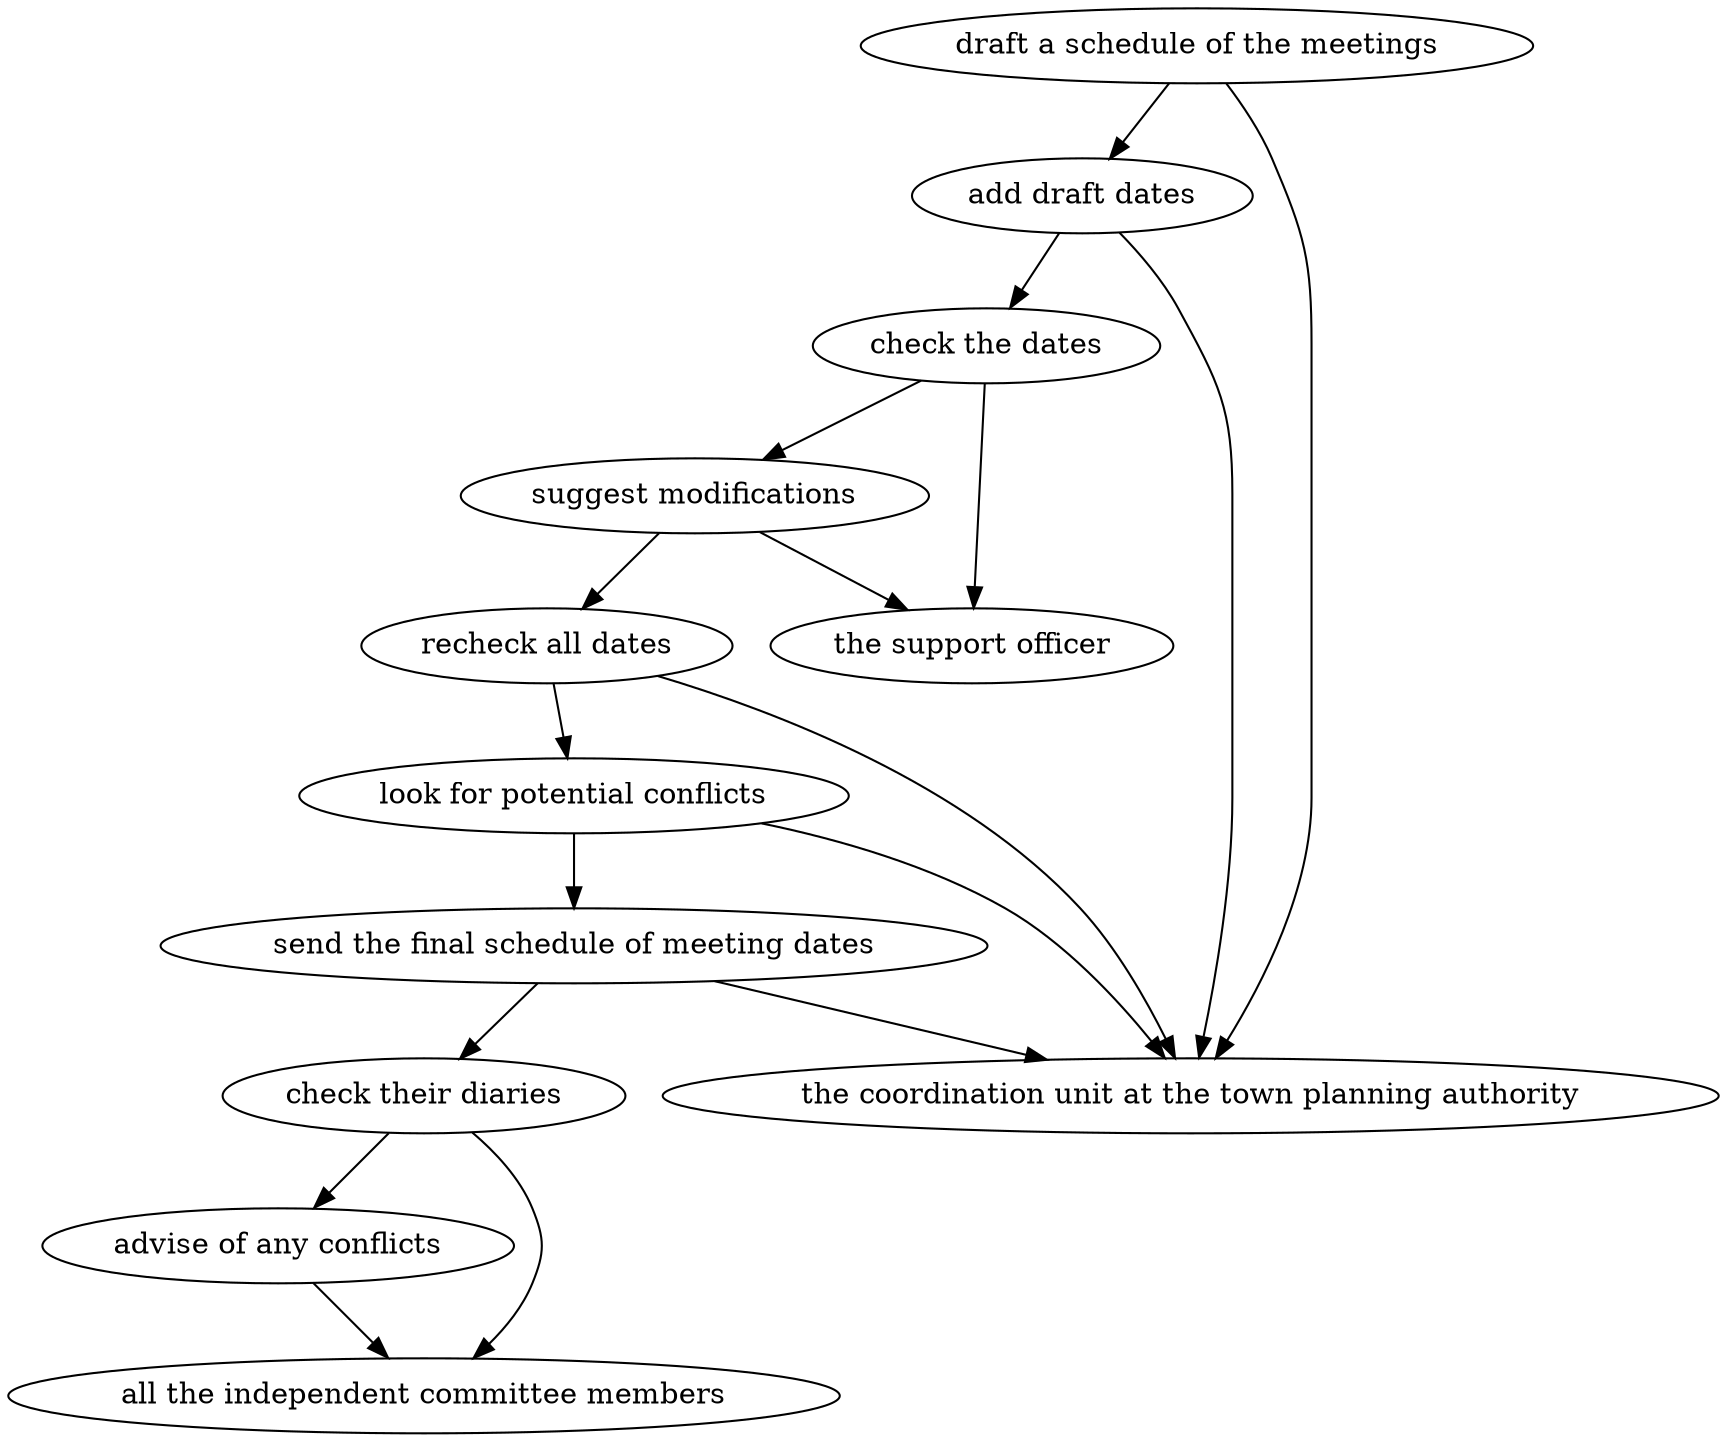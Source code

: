 strict digraph "doc-9.3" {
	graph [name="doc-9.3"];
	"draft a schedule of the meetings"	[attrs="{'type': 'Activity', 'label': 'draft a schedule of the meetings'}"];
	"add draft dates"	[attrs="{'type': 'Activity', 'label': 'add draft dates'}"];
	"draft a schedule of the meetings" -> "add draft dates"	[attrs="{'type': 'flow', 'label': 'flow'}"];
	"the coordination unit at the town planning authority"	[attrs="{'type': 'Actor', 'label': 'the coordination unit at the town planning authority'}"];
	"draft a schedule of the meetings" -> "the coordination unit at the town planning authority"	[attrs="{'type': 'actor performer', 'label': 'actor performer'}"];
	"check the dates"	[attrs="{'type': 'Activity', 'label': 'check the dates'}"];
	"add draft dates" -> "check the dates"	[attrs="{'type': 'flow', 'label': 'flow'}"];
	"add draft dates" -> "the coordination unit at the town planning authority"	[attrs="{'type': 'actor performer', 'label': 'actor performer'}"];
	"suggest modifications"	[attrs="{'type': 'Activity', 'label': 'suggest modifications'}"];
	"check the dates" -> "suggest modifications"	[attrs="{'type': 'flow', 'label': 'flow'}"];
	"the support officer"	[attrs="{'type': 'Actor', 'label': 'the support officer'}"];
	"check the dates" -> "the support officer"	[attrs="{'type': 'actor performer', 'label': 'actor performer'}"];
	"recheck all dates"	[attrs="{'type': 'Activity', 'label': 'recheck all dates'}"];
	"suggest modifications" -> "recheck all dates"	[attrs="{'type': 'flow', 'label': 'flow'}"];
	"suggest modifications" -> "the support officer"	[attrs="{'type': 'actor performer', 'label': 'actor performer'}"];
	"look for potential conflicts"	[attrs="{'type': 'Activity', 'label': 'look for potential conflicts'}"];
	"recheck all dates" -> "look for potential conflicts"	[attrs="{'type': 'flow', 'label': 'flow'}"];
	"recheck all dates" -> "the coordination unit at the town planning authority"	[attrs="{'type': 'actor performer', 'label': 'actor performer'}"];
	"send the final schedule of meeting dates"	[attrs="{'type': 'Activity', 'label': 'send the final schedule of meeting dates'}"];
	"look for potential conflicts" -> "send the final schedule of meeting dates"	[attrs="{'type': 'flow', 'label': 'flow'}"];
	"look for potential conflicts" -> "the coordination unit at the town planning authority"	[attrs="{'type': 'actor performer', 'label': 'actor performer'}"];
	"check their diaries"	[attrs="{'type': 'Activity', 'label': 'check their diaries'}"];
	"send the final schedule of meeting dates" -> "check their diaries"	[attrs="{'type': 'flow', 'label': 'flow'}"];
	"send the final schedule of meeting dates" -> "the coordination unit at the town planning authority"	[attrs="{'type': 'actor performer', 'label': 'actor performer'}"];
	"advise of any conflicts"	[attrs="{'type': 'Activity', 'label': 'advise of any conflicts'}"];
	"check their diaries" -> "advise of any conflicts"	[attrs="{'type': 'flow', 'label': 'flow'}"];
	"all the independent committee members"	[attrs="{'type': 'Actor', 'label': 'all the independent committee members'}"];
	"check their diaries" -> "all the independent committee members"	[attrs="{'type': 'actor performer', 'label': 'actor performer'}"];
	"advise of any conflicts" -> "all the independent committee members"	[attrs="{'type': 'actor performer', 'label': 'actor performer'}"];
}
